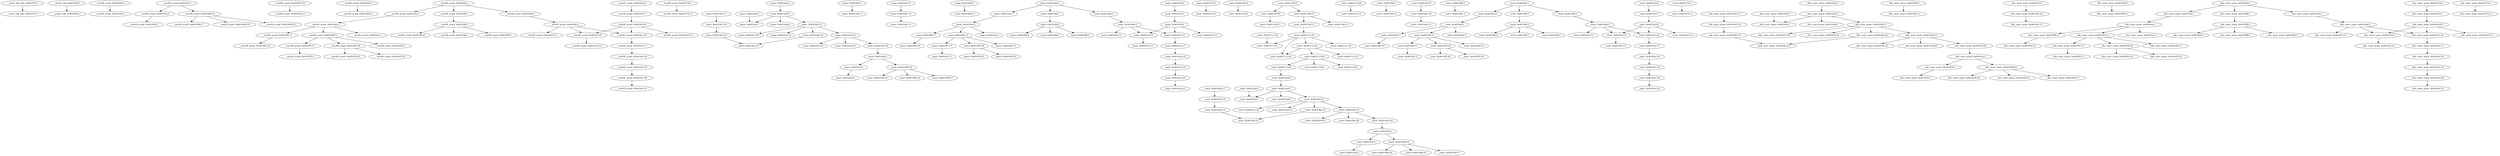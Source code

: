 strict digraph {
__stack_chk_fail_401074_3 [label="__stack_chk_fail: 0x401074:3"];
"__stack_chk_fail_401074_-2" [label="__stack_chk_fail: 0x401074:-2"];
__printf_chk_401084_3 [label="__printf_chk: 0x401084:3"];
"__printf_chk_401084_-2" [label="__printf_chk: 0x401084:-2"];
__isoc99_scanf_401094_3 [label="__isoc99_scanf: 0x401094:3"];
"__isoc99_scanf_401094_-2" [label="__isoc99_scanf: 0x401094:-2"];
__isoc99_scanf_4010cb_1 [label="__isoc99_scanf: 0x4010cb:1"];
__isoc99_scanf_4010cb_2 [label="__isoc99_scanf: 0x4010cb:2"];
__isoc99_scanf_4010d9_16 [label="__isoc99_scanf: 0x4010d9:16"];
__isoc99_scanf_4010cb_3 [label="__isoc99_scanf: 0x4010cb:3"];
__isoc99_scanf_4010d1_10 [label="__isoc99_scanf: 0x4010d1:10"];
__isoc99_scanf_4010d1_11 [label="__isoc99_scanf: 0x4010d1:11"];
__isoc99_scanf_4010d9_17 [label="__isoc99_scanf: 0x4010d9:17"];
__isoc99_scanf_4010d9_18 [label="__isoc99_scanf: 0x4010d9:18"];
__isoc99_scanf_4010d9_19 [label="__isoc99_scanf: 0x4010d9:19"];
__isoc99_scanf_401084_3 [label="__isoc99_scanf: 0x401084:3"];
"__isoc99_scanf_401084_-2" [label="__isoc99_scanf: 0x401084:-2"];
__isoc99_scanf_4010de_1 [label="__isoc99_scanf: 0x4010de:1"];
__isoc99_scanf_4010de_2 [label="__isoc99_scanf: 0x4010de:2"];
__isoc99_scanf_4010ee_1 [label="__isoc99_scanf: 0x4010ee:1"];
__isoc99_scanf_4010f6_1 [label="__isoc99_scanf: 0x4010f6:1"];
__isoc99_scanf_4010de_3 [label="__isoc99_scanf: 0x4010de:3"];
__isoc99_scanf_4010e3_9 [label="__isoc99_scanf: 0x4010e3:9"];
__isoc99_scanf_4010e3_11 [label="__isoc99_scanf: 0x4010e3:11"];
__isoc99_scanf_4010ec_16 [label="__isoc99_scanf: 0x4010ec:16"];
__isoc99_scanf_4010e3_6 [label="__isoc99_scanf: 0x4010e3:6"];
__isoc99_scanf_4010e3_7 [label="__isoc99_scanf: 0x4010e3:7"];
__isoc99_scanf_4010e3_8 [label="__isoc99_scanf: 0x4010e3:8"];
__isoc99_scanf_4010e3_12 [label="__isoc99_scanf: 0x4010e3:12"];
__isoc99_scanf_4010e3_13 [label="__isoc99_scanf: 0x4010e3:13"];
__isoc99_scanf_4010ec_17 [label="__isoc99_scanf: 0x4010ec:17"];
__isoc99_scanf_4010ec_18 [label="__isoc99_scanf: 0x4010ec:18"];
__isoc99_scanf_4010ec_19 [label="__isoc99_scanf: 0x4010ec:19"];
__isoc99_scanf_4010ec_20 [label="__isoc99_scanf: 0x4010ec:20"];
__isoc99_scanf_4010ec_21 [label="__isoc99_scanf: 0x4010ec:21"];
__isoc99_scanf_4010ee_2 [label="__isoc99_scanf: 0x4010ee:2"];
__isoc99_scanf_4010ee_3 [label="__isoc99_scanf: 0x4010ee:3"];
__isoc99_scanf_4010f4_11 [label="__isoc99_scanf: 0x4010f4:11"];
__isoc99_scanf_4010f4_12 [label="__isoc99_scanf: 0x4010f4:12"];
__isoc99_scanf_4010f4_14 [label="__isoc99_scanf: 0x4010f4:14"];
__isoc99_scanf_4010f4_13 [label="__isoc99_scanf: 0x4010f4:13"];
__isoc99_scanf_4010f5_17 [label="__isoc99_scanf: 0x4010f5:17"];
__isoc99_scanf_4010f5_18 [label="__isoc99_scanf: 0x4010f5:18"];
"__isoc99_scanf_4010f5_-2" [label="__isoc99_scanf: 0x4010f5:-2"];
__isoc99_scanf_4010f5_19 [label="__isoc99_scanf: 0x4010f5:19"];
__isoc99_scanf_4010f5_20 [label="__isoc99_scanf: 0x4010f5:20"];
__isoc99_scanf_4010f6_2 [label="__isoc99_scanf: 0x4010f6:2"];
__isoc99_scanf_4010f6_3 [label="__isoc99_scanf: 0x4010f6:3"];
__isoc99_scanf_4010f6_4 [label="__isoc99_scanf: 0x4010f6:4"];
__isoc99_scanf_4010f6_5 [label="__isoc99_scanf: 0x4010f6:5"];
__isoc99_scanf_401074_3 [label="__isoc99_scanf: 0x401074:3"];
"__isoc99_scanf_401074_-2" [label="__isoc99_scanf: 0x401074:-2"];
main_4010a4_4 [label="main: 0x4010a4:4"];
main_4010a4_5 [label="main: 0x4010a4:5"];
main_4010a4_6 [label="main: 0x4010a4:6"];
main_4010a4_7 [label="main: 0x4010a4:7"];
main_4010af_13 [label="main: 0x4010af:13"];
main_4010a4_3 [label="main: 0x4010a4:3"];
main_4010af_14 [label="main: 0x4010af:14"];
main_4010bc_22 [label="main: 0x4010bc:22"];
main_4010c3_30 [label="main: 0x4010c3:30"];
main_4010c6_33 [label="main: 0x4010c6:33"];
main_4010b3_17 [label="main: 0x4010b3:17"];
main_4010b3_18 [label="main: 0x4010b3:18"];
main_4010b3_19 [label="main: 0x4010b3:19"];
main_4010bc_23 [label="main: 0x4010bc:23"];
main_4010c6_34 [label="main: 0x4010c6:34"];
main_4010c6_35 [label="main: 0x4010c6:35"];
main_4010c6_36 [label="main: 0x4010c6:36"];
main_4010cb_1 [label="main: 0x4010cb:1"];
main_401094_3 [label="main: 0x401094:3"];
"main_401094_-2" [label="main: 0x401094:-2"];
main_4010cb_2 [label="main: 0x4010cb:2"];
main_4010d9_16 [label="main: 0x4010d9:16"];
main_4010cb_3 [label="main: 0x4010cb:3"];
main_4010d1_10 [label="main: 0x4010d1:10"];
main_4010d1_11 [label="main: 0x4010d1:11"];
main_4010d9_17 [label="main: 0x4010d9:17"];
main_4010d9_18 [label="main: 0x4010d9:18"];
main_4010d9_19 [label="main: 0x4010d9:19"];
main_401084_3 [label="main: 0x401084:3"];
"main_401084_-2" [label="main: 0x401084:-2"];
main_4010de_1 [label="main: 0x4010de:1"];
main_4010de_2 [label="main: 0x4010de:2"];
main_4010ee_1 [label="main: 0x4010ee:1"];
main_4010f6_1 [label="main: 0x4010f6:1"];
main_4010de_3 [label="main: 0x4010de:3"];
main_4010e3_9 [label="main: 0x4010e3:9"];
main_4010e3_11 [label="main: 0x4010e3:11"];
main_4010ec_16 [label="main: 0x4010ec:16"];
main_4010e3_6 [label="main: 0x4010e3:6"];
main_4010e3_7 [label="main: 0x4010e3:7"];
main_4010e3_8 [label="main: 0x4010e3:8"];
main_4010e3_12 [label="main: 0x4010e3:12"];
main_4010e3_13 [label="main: 0x4010e3:13"];
main_4010ec_17 [label="main: 0x4010ec:17"];
main_4010ec_18 [label="main: 0x4010ec:18"];
main_4010ec_19 [label="main: 0x4010ec:19"];
main_4010ec_20 [label="main: 0x4010ec:20"];
main_4010ec_21 [label="main: 0x4010ec:21"];
main_4010ee_2 [label="main: 0x4010ee:2"];
main_4010ee_3 [label="main: 0x4010ee:3"];
main_4010f4_11 [label="main: 0x4010f4:11"];
main_4010f4_12 [label="main: 0x4010f4:12"];
main_4010f4_14 [label="main: 0x4010f4:14"];
main_4010f4_13 [label="main: 0x4010f4:13"];
main_4010f5_17 [label="main: 0x4010f5:17"];
main_4010f5_18 [label="main: 0x4010f5:18"];
"main_4010f5_-2" [label="main: 0x4010f5:-2"];
main_4010f5_19 [label="main: 0x4010f5:19"];
main_4010f5_20 [label="main: 0x4010f5:20"];
main_4010f6_2 [label="main: 0x4010f6:2"];
main_4010f6_3 [label="main: 0x4010f6:3"];
main_4010f6_4 [label="main: 0x4010f6:4"];
main_4010f6_5 [label="main: 0x4010f6:5"];
main_401074_3 [label="main: 0x401074:3"];
"main_401074_-2" [label="main: 0x401074:-2"];
main_4010a5_9 [label="main: 0x4010a5:9"];
_start_401106_4 [label="_start: 0x401106:4"];
_start_401106_5 [label="_start: 0x401106:5"];
_start_401109_8 [label="_start: 0x401109:8"];
_start_401109_9 [label="_start: 0x401109:9"];
_start_401109_10 [label="_start: 0x401109:10"];
_start_401109_11 [label="_start: 0x401109:11"];
_start_40110a_13 [label="_start: 0x40110a:13"];
_start_40110d_15 [label="_start: 0x40110d:15"];
_start_401111_19 [label="_start: 0x401111:19"];
_start_401111_20 [label="_start: 0x401111:20"];
_start_401111_21 [label="_start: 0x401111:21"];
_start_401112_24 [label="_start: 0x401112:24"];
_start_401112_26 [label="_start: 0x401112:26"];
_start_401111_18 [label="_start: 0x401111:18"];
_start_401112_25 [label="_start: 0x401112:25"];
_start_40111f_39 [label="_start: 0x40111f:39"];
_start_40111f_40 [label="_start: 0x40111f:40"];
_start_40111f_41 [label="_start: 0x40111f:41"];
_start_40111f_42 [label="_start: 0x40111f:42"];
_start_4010a4_4 [label="_start: 0x4010a4:4"];
_start_40111f_38 [label="_start: 0x40111f:38"];
"_start_40111f_-2" [label="_start: 0x40111f:-2"];
_start_4010a4_5 [label="_start: 0x4010a4:5"];
_start_4010a4_6 [label="_start: 0x4010a4:6"];
_start_4010a4_7 [label="_start: 0x4010a4:7"];
_start_4010af_13 [label="_start: 0x4010af:13"];
_start_4010a4_3 [label="_start: 0x4010a4:3"];
_start_4010af_14 [label="_start: 0x4010af:14"];
_start_4010bc_22 [label="_start: 0x4010bc:22"];
_start_4010c3_30 [label="_start: 0x4010c3:30"];
_start_4010c6_33 [label="_start: 0x4010c6:33"];
_start_4010b3_17 [label="_start: 0x4010b3:17"];
_start_4010b3_18 [label="_start: 0x4010b3:18"];
_start_4010b3_19 [label="_start: 0x4010b3:19"];
_start_4010bc_23 [label="_start: 0x4010bc:23"];
_start_4010c6_34 [label="_start: 0x4010c6:34"];
_start_4010c6_35 [label="_start: 0x4010c6:35"];
_start_4010c6_36 [label="_start: 0x4010c6:36"];
_start_4010cb_1 [label="_start: 0x4010cb:1"];
_start_401094_3 [label="_start: 0x401094:3"];
"_start_401094_-2" [label="_start: 0x401094:-2"];
_start_4010cb_2 [label="_start: 0x4010cb:2"];
_start_4010d9_16 [label="_start: 0x4010d9:16"];
_start_4010cb_3 [label="_start: 0x4010cb:3"];
_start_4010d1_10 [label="_start: 0x4010d1:10"];
_start_4010d1_11 [label="_start: 0x4010d1:11"];
_start_4010d9_17 [label="_start: 0x4010d9:17"];
_start_4010d9_18 [label="_start: 0x4010d9:18"];
_start_4010d9_19 [label="_start: 0x4010d9:19"];
_start_401084_3 [label="_start: 0x401084:3"];
"_start_401084_-2" [label="_start: 0x401084:-2"];
_start_4010de_1 [label="_start: 0x4010de:1"];
_start_4010de_2 [label="_start: 0x4010de:2"];
_start_4010ee_1 [label="_start: 0x4010ee:1"];
_start_4010f6_1 [label="_start: 0x4010f6:1"];
_start_4010de_3 [label="_start: 0x4010de:3"];
_start_4010e3_9 [label="_start: 0x4010e3:9"];
_start_4010e3_11 [label="_start: 0x4010e3:11"];
_start_4010ec_16 [label="_start: 0x4010ec:16"];
_start_4010e3_6 [label="_start: 0x4010e3:6"];
_start_4010e3_7 [label="_start: 0x4010e3:7"];
_start_4010e3_8 [label="_start: 0x4010e3:8"];
_start_4010e3_12 [label="_start: 0x4010e3:12"];
_start_4010e3_13 [label="_start: 0x4010e3:13"];
_start_4010ec_17 [label="_start: 0x4010ec:17"];
_start_4010ec_18 [label="_start: 0x4010ec:18"];
_start_4010ec_19 [label="_start: 0x4010ec:19"];
_start_4010ec_20 [label="_start: 0x4010ec:20"];
_start_4010ec_21 [label="_start: 0x4010ec:21"];
_start_4010ee_2 [label="_start: 0x4010ee:2"];
_start_4010ee_3 [label="_start: 0x4010ee:3"];
_start_4010f4_11 [label="_start: 0x4010f4:11"];
_start_4010f4_12 [label="_start: 0x4010f4:12"];
_start_4010f4_14 [label="_start: 0x4010f4:14"];
_start_4010f4_13 [label="_start: 0x4010f4:13"];
_start_4010f5_17 [label="_start: 0x4010f5:17"];
_start_4010f5_18 [label="_start: 0x4010f5:18"];
"_start_4010f5_-2" [label="_start: 0x4010f5:-2"];
_start_4010f5_19 [label="_start: 0x4010f5:19"];
_start_4010f5_20 [label="_start: 0x4010f5:20"];
_start_4010f6_2 [label="_start: 0x4010f6:2"];
_start_4010f6_3 [label="_start: 0x4010f6:3"];
_start_4010f6_4 [label="_start: 0x4010f6:4"];
_start_4010f6_5 [label="_start: 0x4010f6:5"];
_start_401074_3 [label="_start: 0x401074:3"];
"_start_401074_-2" [label="_start: 0x401074:-2"];
_start_4010a5_9 [label="_start: 0x4010a5:9"];
__libc_start_main_4010a4_4 [label="__libc_start_main: 0x4010a4:4"];
__libc_start_main_4010a4_5 [label="__libc_start_main: 0x4010a4:5"];
__libc_start_main_4010a4_6 [label="__libc_start_main: 0x4010a4:6"];
__libc_start_main_4010a4_7 [label="__libc_start_main: 0x4010a4:7"];
__libc_start_main_4010af_13 [label="__libc_start_main: 0x4010af:13"];
__libc_start_main_4010a4_3 [label="__libc_start_main: 0x4010a4:3"];
__libc_start_main_4010af_14 [label="__libc_start_main: 0x4010af:14"];
__libc_start_main_4010bc_22 [label="__libc_start_main: 0x4010bc:22"];
__libc_start_main_4010c3_30 [label="__libc_start_main: 0x4010c3:30"];
__libc_start_main_4010c6_33 [label="__libc_start_main: 0x4010c6:33"];
__libc_start_main_4010b3_17 [label="__libc_start_main: 0x4010b3:17"];
__libc_start_main_4010b3_18 [label="__libc_start_main: 0x4010b3:18"];
__libc_start_main_4010b3_19 [label="__libc_start_main: 0x4010b3:19"];
__libc_start_main_4010bc_23 [label="__libc_start_main: 0x4010bc:23"];
__libc_start_main_4010c6_34 [label="__libc_start_main: 0x4010c6:34"];
__libc_start_main_4010c6_35 [label="__libc_start_main: 0x4010c6:35"];
__libc_start_main_4010c6_36 [label="__libc_start_main: 0x4010c6:36"];
__libc_start_main_4010cb_1 [label="__libc_start_main: 0x4010cb:1"];
__libc_start_main_401094_3 [label="__libc_start_main: 0x401094:3"];
"__libc_start_main_401094_-2" [label="__libc_start_main: 0x401094:-2"];
__libc_start_main_4010cb_2 [label="__libc_start_main: 0x4010cb:2"];
__libc_start_main_4010d9_16 [label="__libc_start_main: 0x4010d9:16"];
__libc_start_main_4010cb_3 [label="__libc_start_main: 0x4010cb:3"];
__libc_start_main_4010d1_10 [label="__libc_start_main: 0x4010d1:10"];
__libc_start_main_4010d1_11 [label="__libc_start_main: 0x4010d1:11"];
__libc_start_main_4010d9_17 [label="__libc_start_main: 0x4010d9:17"];
__libc_start_main_4010d9_18 [label="__libc_start_main: 0x4010d9:18"];
__libc_start_main_4010d9_19 [label="__libc_start_main: 0x4010d9:19"];
__libc_start_main_401084_3 [label="__libc_start_main: 0x401084:3"];
"__libc_start_main_401084_-2" [label="__libc_start_main: 0x401084:-2"];
__libc_start_main_4010de_1 [label="__libc_start_main: 0x4010de:1"];
__libc_start_main_4010de_2 [label="__libc_start_main: 0x4010de:2"];
__libc_start_main_4010ee_1 [label="__libc_start_main: 0x4010ee:1"];
__libc_start_main_4010f6_1 [label="__libc_start_main: 0x4010f6:1"];
__libc_start_main_4010de_3 [label="__libc_start_main: 0x4010de:3"];
__libc_start_main_4010e3_9 [label="__libc_start_main: 0x4010e3:9"];
__libc_start_main_4010e3_11 [label="__libc_start_main: 0x4010e3:11"];
__libc_start_main_4010ec_16 [label="__libc_start_main: 0x4010ec:16"];
__libc_start_main_4010e3_6 [label="__libc_start_main: 0x4010e3:6"];
__libc_start_main_4010e3_7 [label="__libc_start_main: 0x4010e3:7"];
__libc_start_main_4010e3_8 [label="__libc_start_main: 0x4010e3:8"];
__libc_start_main_4010e3_12 [label="__libc_start_main: 0x4010e3:12"];
__libc_start_main_4010e3_13 [label="__libc_start_main: 0x4010e3:13"];
__libc_start_main_4010ec_17 [label="__libc_start_main: 0x4010ec:17"];
__libc_start_main_4010ec_18 [label="__libc_start_main: 0x4010ec:18"];
__libc_start_main_4010ec_19 [label="__libc_start_main: 0x4010ec:19"];
__libc_start_main_4010ec_20 [label="__libc_start_main: 0x4010ec:20"];
__libc_start_main_4010ec_21 [label="__libc_start_main: 0x4010ec:21"];
__libc_start_main_4010ee_2 [label="__libc_start_main: 0x4010ee:2"];
__libc_start_main_4010ee_3 [label="__libc_start_main: 0x4010ee:3"];
__libc_start_main_4010f4_11 [label="__libc_start_main: 0x4010f4:11"];
__libc_start_main_4010f4_12 [label="__libc_start_main: 0x4010f4:12"];
__libc_start_main_4010f4_14 [label="__libc_start_main: 0x4010f4:14"];
__libc_start_main_4010f4_13 [label="__libc_start_main: 0x4010f4:13"];
__libc_start_main_4010f5_17 [label="__libc_start_main: 0x4010f5:17"];
__libc_start_main_4010f5_18 [label="__libc_start_main: 0x4010f5:18"];
"__libc_start_main_4010f5_-2" [label="__libc_start_main: 0x4010f5:-2"];
__libc_start_main_4010f5_19 [label="__libc_start_main: 0x4010f5:19"];
__libc_start_main_4010f5_20 [label="__libc_start_main: 0x4010f5:20"];
__libc_start_main_4010f6_2 [label="__libc_start_main: 0x4010f6:2"];
__libc_start_main_4010f6_3 [label="__libc_start_main: 0x4010f6:3"];
__libc_start_main_4010f6_4 [label="__libc_start_main: 0x4010f6:4"];
__libc_start_main_4010f6_5 [label="__libc_start_main: 0x4010f6:5"];
__libc_start_main_401074_3 [label="__libc_start_main: 0x401074:3"];
"__libc_start_main_401074_-2" [label="__libc_start_main: 0x401074:-2"];
__libc_start_main_4010a5_9 [label="__libc_start_main: 0x4010a5:9"];
__stack_chk_fail_401074_3 -> "__stack_chk_fail_401074_-2";
__printf_chk_401084_3 -> "__printf_chk_401084_-2";
__isoc99_scanf_401094_3 -> "__isoc99_scanf_401094_-2";
__isoc99_scanf_4010cb_1 -> __isoc99_scanf_4010cb_2;
__isoc99_scanf_4010cb_1 -> __isoc99_scanf_4010d9_16;
__isoc99_scanf_4010cb_2 -> __isoc99_scanf_4010cb_3;
__isoc99_scanf_4010d9_16 -> __isoc99_scanf_4010d9_17;
__isoc99_scanf_4010d9_16 -> __isoc99_scanf_4010d9_18;
__isoc99_scanf_4010d9_16 -> __isoc99_scanf_4010d9_19;
__isoc99_scanf_4010d1_10 -> __isoc99_scanf_4010d1_11;
__isoc99_scanf_401084_3 -> "__isoc99_scanf_401084_-2";
__isoc99_scanf_4010de_1 -> __isoc99_scanf_4010de_2;
__isoc99_scanf_4010de_1 -> __isoc99_scanf_4010ee_1;
__isoc99_scanf_4010de_1 -> __isoc99_scanf_4010f6_1;
__isoc99_scanf_4010de_2 -> __isoc99_scanf_4010de_3;
__isoc99_scanf_4010ee_1 -> __isoc99_scanf_4010ee_2;
__isoc99_scanf_4010f6_1 -> __isoc99_scanf_4010f6_2;
__isoc99_scanf_4010de_3 -> __isoc99_scanf_4010e3_9;
__isoc99_scanf_4010de_3 -> __isoc99_scanf_4010e3_11;
__isoc99_scanf_4010de_3 -> __isoc99_scanf_4010ec_16;
__isoc99_scanf_4010e3_9 -> __isoc99_scanf_4010e3_13;
__isoc99_scanf_4010ec_16 -> __isoc99_scanf_4010ec_17;
__isoc99_scanf_4010e3_6 -> __isoc99_scanf_4010e3_7;
__isoc99_scanf_4010e3_7 -> __isoc99_scanf_4010e3_8;
__isoc99_scanf_4010e3_8 -> __isoc99_scanf_4010e3_9;
__isoc99_scanf_4010e3_8 -> __isoc99_scanf_4010e3_12;
__isoc99_scanf_4010e3_8 -> __isoc99_scanf_4010ec_16;
__isoc99_scanf_4010ec_17 -> __isoc99_scanf_4010ec_18;
__isoc99_scanf_4010ec_18 -> __isoc99_scanf_4010ec_19;
__isoc99_scanf_4010ec_19 -> __isoc99_scanf_4010ec_20;
__isoc99_scanf_4010ec_20 -> __isoc99_scanf_4010ec_21;
__isoc99_scanf_4010ee_2 -> __isoc99_scanf_4010ee_3;
__isoc99_scanf_4010ee_2 -> __isoc99_scanf_4010f4_11;
__isoc99_scanf_4010ee_2 -> __isoc99_scanf_4010f4_12;
__isoc99_scanf_4010f4_11 -> __isoc99_scanf_4010f4_14;
__isoc99_scanf_4010f4_12 -> __isoc99_scanf_4010f4_13;
__isoc99_scanf_4010f4_12 -> __isoc99_scanf_4010f5_17;
__isoc99_scanf_4010f4_12 -> __isoc99_scanf_4010f5_18;
__isoc99_scanf_4010f5_17 -> "__isoc99_scanf_4010f5_-2";
__isoc99_scanf_4010f5_18 -> __isoc99_scanf_4010f5_19;
__isoc99_scanf_4010f5_18 -> __isoc99_scanf_4010f5_20;
__isoc99_scanf_4010f6_2 -> __isoc99_scanf_4010f6_3;
__isoc99_scanf_4010f6_2 -> __isoc99_scanf_4010f6_4;
__isoc99_scanf_4010f6_2 -> __isoc99_scanf_4010f6_5;
__isoc99_scanf_401074_3 -> "__isoc99_scanf_401074_-2";
main_4010a4_4 -> main_4010a4_5;
main_4010a4_5 -> main_4010a4_6;
main_4010a4_5 -> main_4010a4_7;
main_4010a4_5 -> main_4010af_13;
main_4010af_13 -> main_4010af_14;
main_4010af_13 -> main_4010bc_22;
main_4010af_13 -> main_4010c3_30;
main_4010af_13 -> main_4010c6_33;
main_4010a4_3 -> main_4010a4_7;
main_4010bc_22 -> main_4010bc_23;
main_4010c6_33 -> main_4010c6_34;
main_4010c6_33 -> main_4010c6_35;
main_4010c6_33 -> main_4010c6_36;
main_4010b3_17 -> main_4010b3_18;
main_4010b3_18 -> main_4010b3_19;
main_4010b3_19 -> main_4010bc_23;
main_4010c6_34 -> main_4010cb_1;
main_4010cb_1 -> main_4010cb_2;
main_4010cb_1 -> main_4010d9_16;
main_401094_3 -> "main_401094_-2";
main_4010cb_2 -> main_4010cb_3;
main_4010d9_16 -> main_4010d9_17;
main_4010d9_16 -> main_4010d9_18;
main_4010d9_16 -> main_4010d9_19;
main_4010d1_10 -> main_4010d1_11;
main_401084_3 -> "main_401084_-2";
main_4010de_1 -> main_4010de_2;
main_4010de_1 -> main_4010ee_1;
main_4010de_1 -> main_4010f6_1;
main_4010de_2 -> main_4010de_3;
main_4010ee_1 -> main_4010ee_2;
main_4010f6_1 -> main_4010f6_2;
main_4010de_3 -> main_4010e3_9;
main_4010de_3 -> main_4010e3_11;
main_4010de_3 -> main_4010ec_16;
main_4010e3_9 -> main_4010e3_13;
main_4010ec_16 -> main_4010ec_17;
main_4010e3_6 -> main_4010e3_7;
main_4010e3_7 -> main_4010e3_8;
main_4010e3_8 -> main_4010e3_9;
main_4010e3_8 -> main_4010e3_12;
main_4010e3_8 -> main_4010ec_16;
main_4010ec_17 -> main_4010ec_18;
main_4010ec_18 -> main_4010ec_19;
main_4010ec_19 -> main_4010ec_20;
main_4010ec_20 -> main_4010ec_21;
main_4010ee_2 -> main_4010ee_3;
main_4010ee_2 -> main_4010f4_11;
main_4010ee_2 -> main_4010f4_12;
main_4010f4_11 -> main_4010f4_14;
main_4010f4_12 -> main_4010f4_13;
main_4010f4_12 -> main_4010f5_17;
main_4010f4_12 -> main_4010f5_18;
main_4010f5_17 -> "main_4010f5_-2";
main_4010f5_18 -> main_4010f5_19;
main_4010f5_18 -> main_4010f5_20;
main_4010f6_2 -> main_4010f6_3;
main_4010f6_2 -> main_4010f6_4;
main_4010f6_2 -> main_4010f6_5;
main_401074_3 -> "main_401074_-2";
main_4010a5_9 -> main_4010d1_10;
_start_401106_4 -> _start_401106_5;
_start_401109_8 -> _start_401109_9;
_start_401109_8 -> _start_401109_10;
_start_401109_9 -> _start_401109_11;
_start_401109_10 -> _start_40110a_13;
_start_401109_10 -> _start_40110d_15;
_start_40110d_15 -> _start_401111_19;
_start_401111_19 -> _start_401111_20;
_start_401111_19 -> _start_401111_21;
_start_401111_19 -> _start_401112_24;
_start_401111_19 -> _start_401112_26;
_start_401112_24 -> _start_401112_25;
_start_401112_24 -> _start_401112_26;
_start_401112_24 -> _start_40111f_39;
_start_401111_18 -> _start_401111_21;
_start_40111f_39 -> _start_40111f_40;
_start_40111f_39 -> _start_40111f_41;
_start_40111f_39 -> _start_40111f_42;
_start_40111f_40 -> _start_4010a4_4;
_start_4010a4_4 -> _start_4010a4_5;
_start_40111f_38 -> "_start_40111f_-2";
_start_4010a4_5 -> _start_4010a4_6;
_start_4010a4_5 -> _start_4010a4_7;
_start_4010a4_5 -> _start_4010af_13;
_start_4010af_13 -> _start_4010af_14;
_start_4010af_13 -> _start_4010bc_22;
_start_4010af_13 -> _start_4010c3_30;
_start_4010af_13 -> _start_4010c6_33;
_start_4010a4_3 -> _start_4010a4_7;
_start_4010bc_22 -> _start_4010bc_23;
_start_4010c6_33 -> _start_4010c6_34;
_start_4010c6_33 -> _start_4010c6_35;
_start_4010c6_33 -> _start_4010c6_36;
_start_4010b3_17 -> _start_4010b3_18;
_start_4010b3_18 -> _start_4010b3_19;
_start_4010b3_19 -> _start_4010bc_23;
_start_4010c6_34 -> _start_4010cb_1;
_start_4010cb_1 -> _start_4010cb_2;
_start_4010cb_1 -> _start_4010d9_16;
_start_401094_3 -> "_start_401094_-2";
_start_4010cb_2 -> _start_4010cb_3;
_start_4010d9_16 -> _start_4010d9_17;
_start_4010d9_16 -> _start_4010d9_18;
_start_4010d9_16 -> _start_4010d9_19;
_start_4010d1_10 -> _start_4010d1_11;
_start_401084_3 -> "_start_401084_-2";
_start_4010de_1 -> _start_4010de_2;
_start_4010de_1 -> _start_4010ee_1;
_start_4010de_1 -> _start_4010f6_1;
_start_4010de_2 -> _start_4010de_3;
_start_4010ee_1 -> _start_4010ee_2;
_start_4010f6_1 -> _start_4010f6_2;
_start_4010de_3 -> _start_4010e3_9;
_start_4010de_3 -> _start_4010e3_11;
_start_4010de_3 -> _start_4010ec_16;
_start_4010e3_9 -> _start_4010e3_13;
_start_4010ec_16 -> _start_4010ec_17;
_start_4010e3_6 -> _start_4010e3_7;
_start_4010e3_7 -> _start_4010e3_8;
_start_4010e3_8 -> _start_4010e3_9;
_start_4010e3_8 -> _start_4010e3_12;
_start_4010e3_8 -> _start_4010ec_16;
_start_4010ec_17 -> _start_4010ec_18;
_start_4010ec_18 -> _start_4010ec_19;
_start_4010ec_19 -> _start_4010ec_20;
_start_4010ec_20 -> _start_4010ec_21;
_start_4010ee_2 -> _start_4010ee_3;
_start_4010ee_2 -> _start_4010f4_11;
_start_4010ee_2 -> _start_4010f4_12;
_start_4010f4_11 -> _start_4010f4_14;
_start_4010f4_12 -> _start_4010f4_13;
_start_4010f4_12 -> _start_4010f5_17;
_start_4010f4_12 -> _start_4010f5_18;
_start_4010f5_17 -> "_start_4010f5_-2";
_start_4010f5_18 -> _start_4010f5_19;
_start_4010f5_18 -> _start_4010f5_20;
_start_4010f6_2 -> _start_4010f6_3;
_start_4010f6_2 -> _start_4010f6_4;
_start_4010f6_2 -> _start_4010f6_5;
_start_401074_3 -> "_start_401074_-2";
_start_4010a5_9 -> _start_4010d1_10;
__libc_start_main_4010a4_4 -> __libc_start_main_4010a4_5;
__libc_start_main_4010a4_5 -> __libc_start_main_4010a4_6;
__libc_start_main_4010a4_5 -> __libc_start_main_4010a4_7;
__libc_start_main_4010a4_5 -> __libc_start_main_4010af_13;
__libc_start_main_4010af_13 -> __libc_start_main_4010af_14;
__libc_start_main_4010af_13 -> __libc_start_main_4010bc_22;
__libc_start_main_4010af_13 -> __libc_start_main_4010c3_30;
__libc_start_main_4010af_13 -> __libc_start_main_4010c6_33;
__libc_start_main_4010a4_3 -> __libc_start_main_4010a4_7;
__libc_start_main_4010bc_22 -> __libc_start_main_4010bc_23;
__libc_start_main_4010c6_33 -> __libc_start_main_4010c6_34;
__libc_start_main_4010c6_33 -> __libc_start_main_4010c6_35;
__libc_start_main_4010c6_33 -> __libc_start_main_4010c6_36;
__libc_start_main_4010b3_17 -> __libc_start_main_4010b3_18;
__libc_start_main_4010b3_18 -> __libc_start_main_4010b3_19;
__libc_start_main_4010b3_19 -> __libc_start_main_4010bc_23;
__libc_start_main_4010c6_34 -> __libc_start_main_4010cb_1;
__libc_start_main_4010cb_1 -> __libc_start_main_4010cb_2;
__libc_start_main_4010cb_1 -> __libc_start_main_4010d9_16;
__libc_start_main_401094_3 -> "__libc_start_main_401094_-2";
__libc_start_main_4010cb_2 -> __libc_start_main_4010cb_3;
__libc_start_main_4010d9_16 -> __libc_start_main_4010d9_17;
__libc_start_main_4010d9_16 -> __libc_start_main_4010d9_18;
__libc_start_main_4010d9_16 -> __libc_start_main_4010d9_19;
__libc_start_main_4010d1_10 -> __libc_start_main_4010d1_11;
__libc_start_main_401084_3 -> "__libc_start_main_401084_-2";
__libc_start_main_4010de_1 -> __libc_start_main_4010de_2;
__libc_start_main_4010de_1 -> __libc_start_main_4010ee_1;
__libc_start_main_4010de_1 -> __libc_start_main_4010f6_1;
__libc_start_main_4010de_2 -> __libc_start_main_4010de_3;
__libc_start_main_4010ee_1 -> __libc_start_main_4010ee_2;
__libc_start_main_4010f6_1 -> __libc_start_main_4010f6_2;
__libc_start_main_4010de_3 -> __libc_start_main_4010e3_9;
__libc_start_main_4010de_3 -> __libc_start_main_4010e3_11;
__libc_start_main_4010de_3 -> __libc_start_main_4010ec_16;
__libc_start_main_4010e3_9 -> __libc_start_main_4010e3_13;
__libc_start_main_4010ec_16 -> __libc_start_main_4010ec_17;
__libc_start_main_4010e3_6 -> __libc_start_main_4010e3_7;
__libc_start_main_4010e3_7 -> __libc_start_main_4010e3_8;
__libc_start_main_4010e3_8 -> __libc_start_main_4010e3_9;
__libc_start_main_4010e3_8 -> __libc_start_main_4010e3_12;
__libc_start_main_4010e3_8 -> __libc_start_main_4010ec_16;
__libc_start_main_4010ec_17 -> __libc_start_main_4010ec_18;
__libc_start_main_4010ec_18 -> __libc_start_main_4010ec_19;
__libc_start_main_4010ec_19 -> __libc_start_main_4010ec_20;
__libc_start_main_4010ec_20 -> __libc_start_main_4010ec_21;
__libc_start_main_4010ee_2 -> __libc_start_main_4010ee_3;
__libc_start_main_4010ee_2 -> __libc_start_main_4010f4_11;
__libc_start_main_4010ee_2 -> __libc_start_main_4010f4_12;
__libc_start_main_4010f4_11 -> __libc_start_main_4010f4_14;
__libc_start_main_4010f4_12 -> __libc_start_main_4010f4_13;
__libc_start_main_4010f4_12 -> __libc_start_main_4010f5_17;
__libc_start_main_4010f4_12 -> __libc_start_main_4010f5_18;
__libc_start_main_4010f5_17 -> "__libc_start_main_4010f5_-2";
__libc_start_main_4010f5_18 -> __libc_start_main_4010f5_19;
__libc_start_main_4010f5_18 -> __libc_start_main_4010f5_20;
__libc_start_main_4010f6_2 -> __libc_start_main_4010f6_3;
__libc_start_main_4010f6_2 -> __libc_start_main_4010f6_4;
__libc_start_main_4010f6_2 -> __libc_start_main_4010f6_5;
__libc_start_main_401074_3 -> "__libc_start_main_401074_-2";
__libc_start_main_4010a5_9 -> __libc_start_main_4010d1_10;
}
